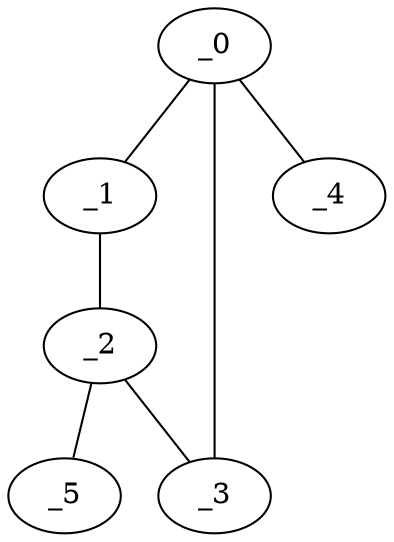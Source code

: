 graph FP1_0120 {
	_0	 [x="0.875026",
		y="3.2925"];
	_1	 [x="0.709028",
		y="0.738101"];
	_0 -- _1;
	_3	 [x="1.43831",
		y="1.6143"];
	_0 -- _3;
	_4	 [x="1.80018",
		y="2.68673"];
	_0 -- _4;
	_2	 [x="0.52",
		y="1.77"];
	_1 -- _2;
	_2 -- _3;
	_5	 [x="0.108781",
		y="2.34893"];
	_2 -- _5;
}
